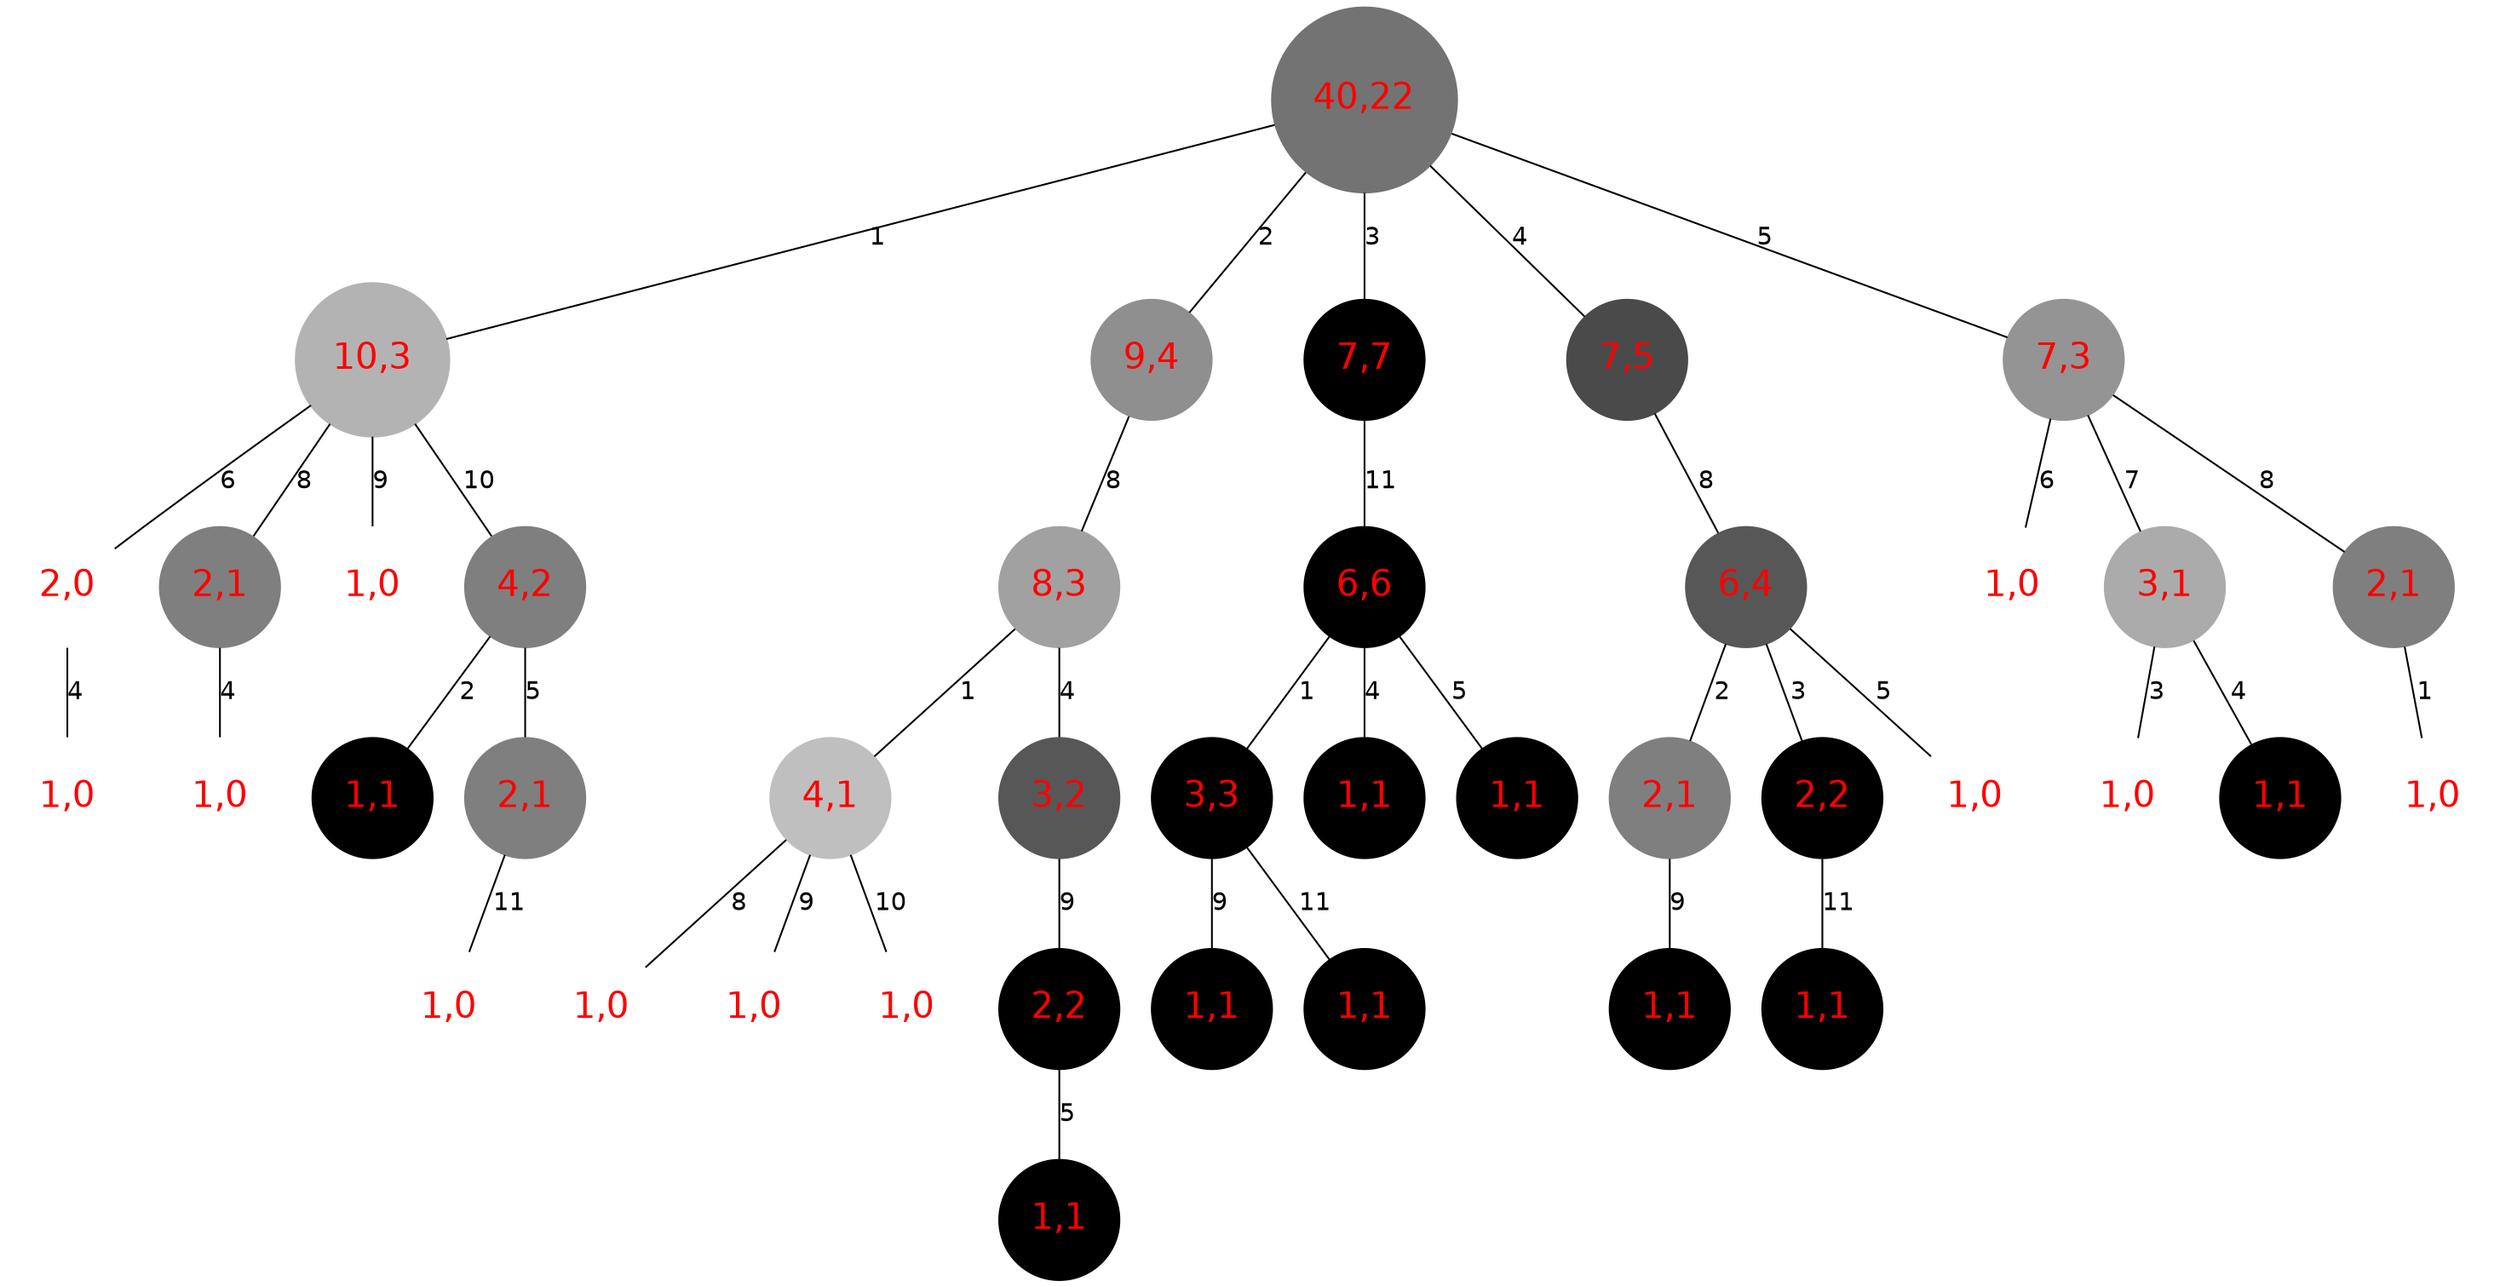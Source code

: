 graph arbre {
 node [shape=circle,style=filled,fontname="Helvetica",fontsize=20];
edge [fontname="Helvetica"]
;0 [label="40,22",fontcolor=red, color=grey45];
1 [label="10,3",fontcolor=red, color=grey70];
2 [label="2,0",fontcolor=red, color=grey100];
3 [label="1,0",fontcolor=red, color=grey100];
2 -- 3 [label="4"];
1 -- 2 [label="6"];
4 [label="2,1",fontcolor=red, color=grey50];
5 [label="1,0",fontcolor=red, color=grey100];
4 -- 5 [label="4"];
1 -- 4 [label="8"];
6 [label="1,0",fontcolor=red, color=grey100];
1 -- 6 [label="9"];
7 [label="4,2",fontcolor=red, color=grey50];
8 [label="1,1",fontcolor=red, color=grey0];
7 -- 8 [label="2"];
9 [label="2,1",fontcolor=red, color=grey50];
10 [label="1,0",fontcolor=red, color=grey100];
9 -- 10 [label="11"];
7 -- 9 [label="5"];
1 -- 7 [label="10"];
0 -- 1 [label="1"];
11 [label="9,4",fontcolor=red, color=grey56];
12 [label="8,3",fontcolor=red, color=grey63];
13 [label="4,1",fontcolor=red, color=grey75];
14 [label="1,0",fontcolor=red, color=grey100];
13 -- 14 [label="8"];
15 [label="1,0",fontcolor=red, color=grey100];
13 -- 15 [label="9"];
16 [label="1,0",fontcolor=red, color=grey100];
13 -- 16 [label="10"];
12 -- 13 [label="1"];
17 [label="3,2",fontcolor=red, color=grey34];
18 [label="2,2",fontcolor=red, color=grey0];
19 [label="1,1",fontcolor=red, color=grey0];
18 -- 19 [label="5"];
17 -- 18 [label="9"];
12 -- 17 [label="4"];
11 -- 12 [label="8"];
0 -- 11 [label="2"];
20 [label="7,7",fontcolor=red, color=grey0];
21 [label="6,6",fontcolor=red, color=grey0];
22 [label="3,3",fontcolor=red, color=grey0];
23 [label="1,1",fontcolor=red, color=grey0];
22 -- 23 [label="9"];
24 [label="1,1",fontcolor=red, color=grey0];
22 -- 24 [label="11"];
21 -- 22 [label="1"];
25 [label="1,1",fontcolor=red, color=grey0];
21 -- 25 [label="4"];
26 [label="1,1",fontcolor=red, color=grey0];
21 -- 26 [label="5"];
20 -- 21 [label="11"];
0 -- 20 [label="3"];
27 [label="7,5",fontcolor=red, color=grey29];
28 [label="6,4",fontcolor=red, color=grey34];
29 [label="2,1",fontcolor=red, color=grey50];
30 [label="1,1",fontcolor=red, color=grey0];
29 -- 30 [label="9"];
28 -- 29 [label="2"];
31 [label="2,2",fontcolor=red, color=grey0];
32 [label="1,1",fontcolor=red, color=grey0];
31 -- 32 [label="11"];
28 -- 31 [label="3"];
33 [label="1,0",fontcolor=red, color=grey100];
28 -- 33 [label="5"];
27 -- 28 [label="8"];
0 -- 27 [label="4"];
34 [label="7,3",fontcolor=red, color=grey58];
35 [label="1,0",fontcolor=red, color=grey100];
34 -- 35 [label="6"];
36 [label="3,1",fontcolor=red, color=grey67];
37 [label="1,0",fontcolor=red, color=grey100];
36 -- 37 [label="3"];
38 [label="1,1",fontcolor=red, color=grey0];
36 -- 38 [label="4"];
34 -- 36 [label="7"];
39 [label="2,1",fontcolor=red, color=grey50];
40 [label="1,0",fontcolor=red, color=grey100];
39 -- 40 [label="1"];
34 -- 39 [label="8"];
0 -- 34 [label="5"];
}

